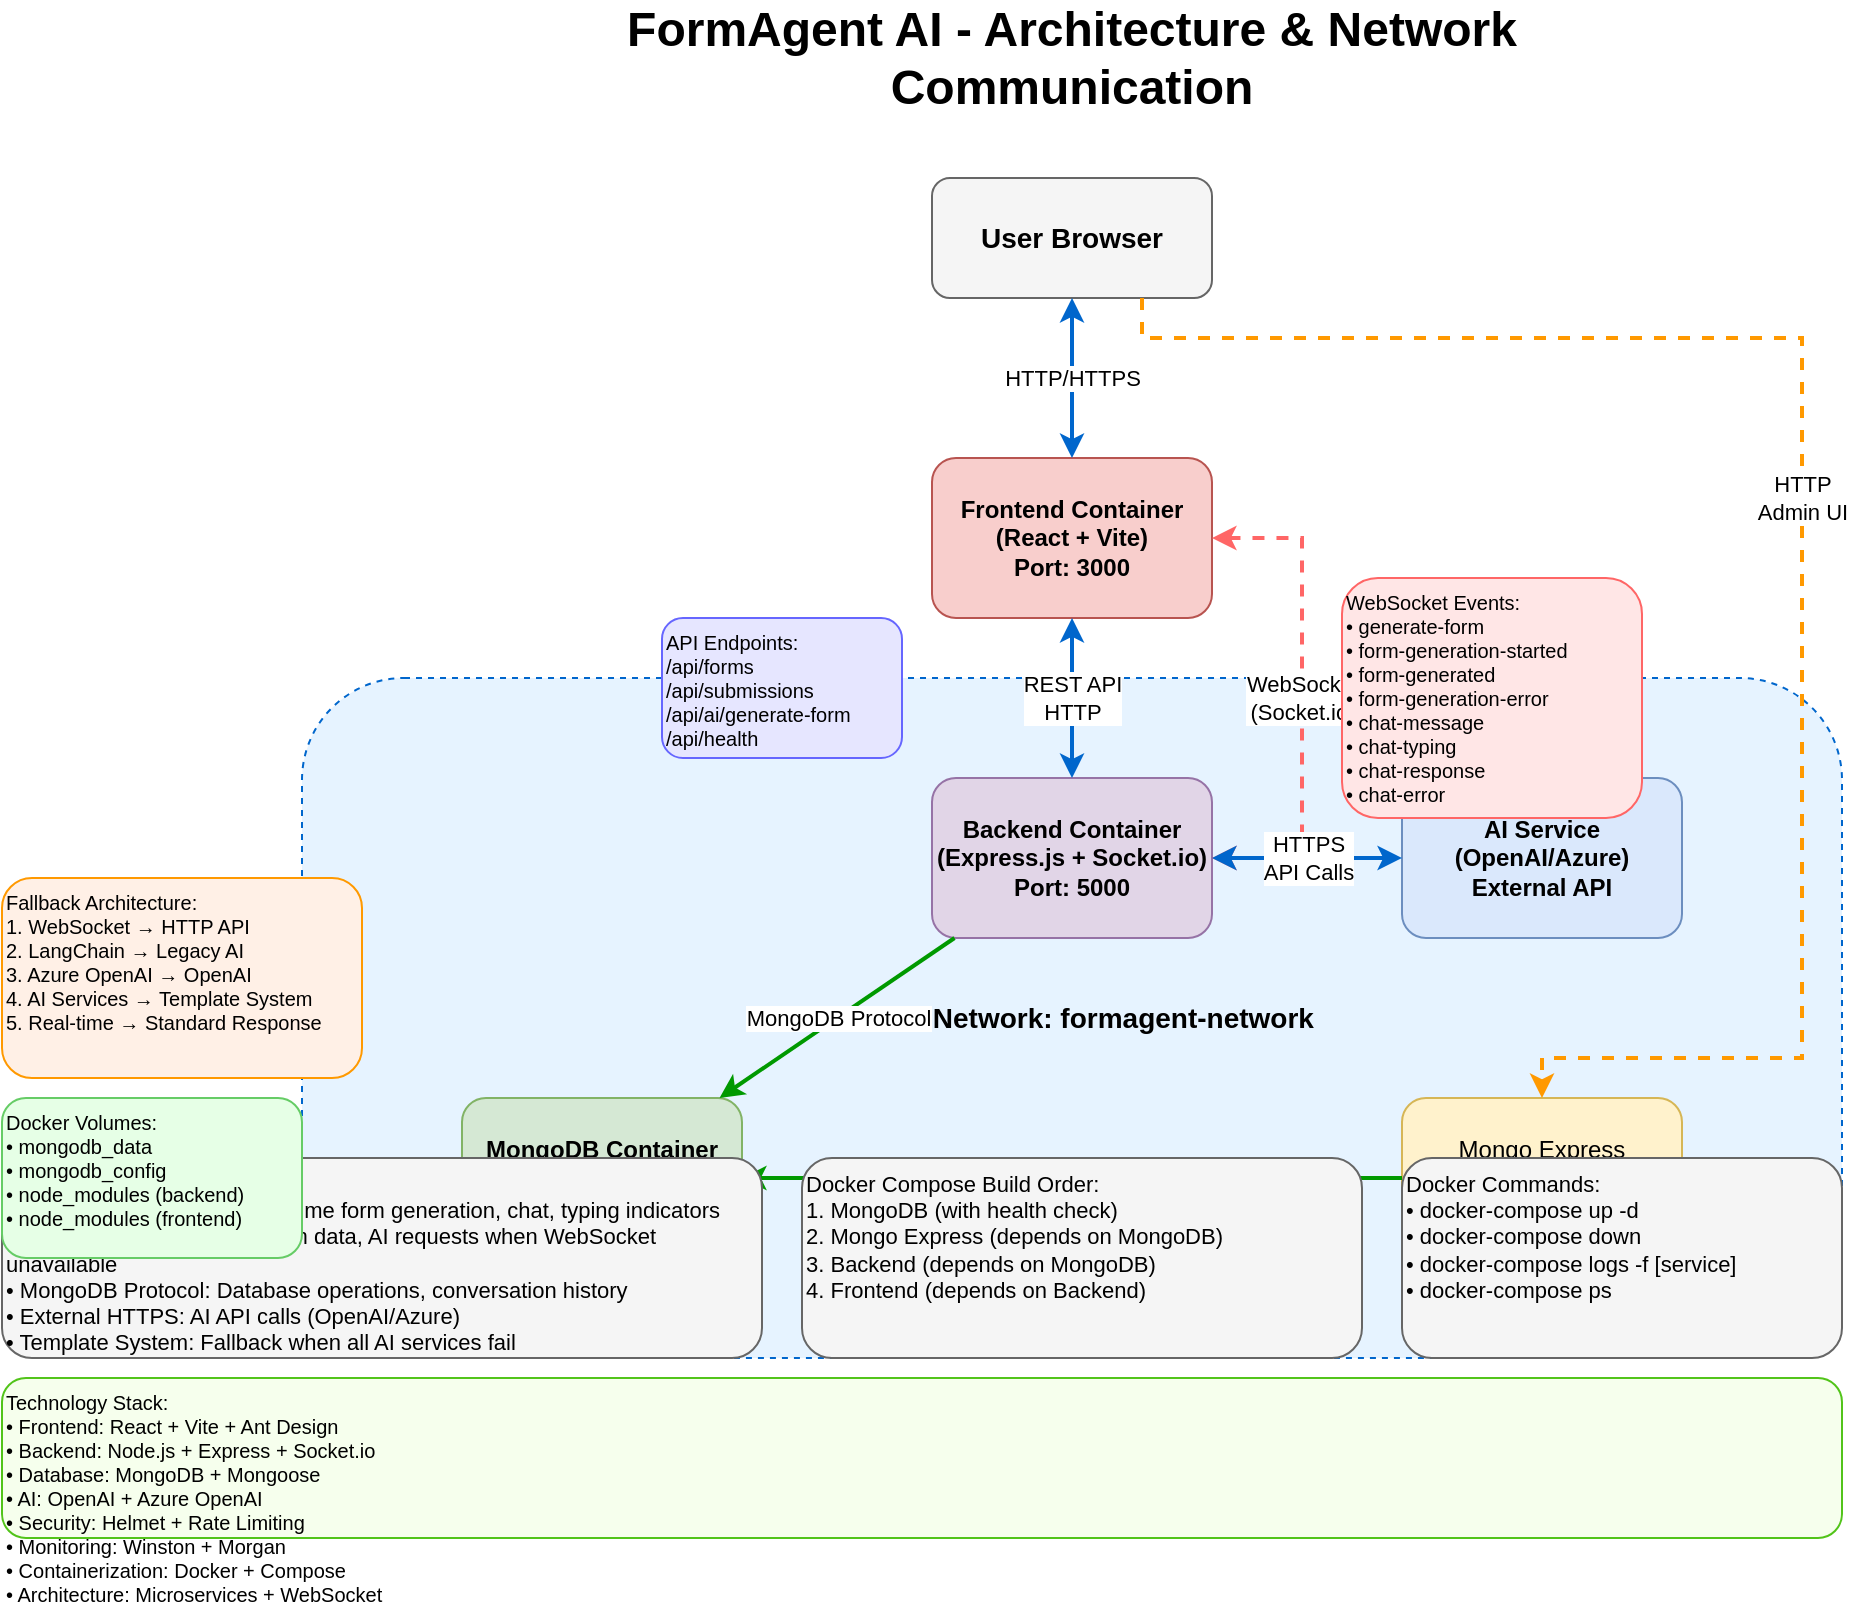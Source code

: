 <mxfile>
    <diagram name="FormAgent-Architecture" id="architecture-diagram">
        <mxGraphModel dx="1114" dy="309" grid="1" gridSize="10" guides="1" tooltips="1" connect="1" arrows="1" fold="1" page="1" pageScale="1" pageWidth="1169" pageHeight="827" math="0" shadow="0">
            <root>
                <mxCell id="0"/>
                <mxCell id="1" parent="0"/>
                <mxCell id="docker-network" value="Docker Network: formagent-network" style="rounded=1;whiteSpace=wrap;html=1;fillColor=#e6f3ff;strokeColor=#0066cc;fontSize=14;fontStyle=1;dashed=1;" parent="1" vertex="1">
                    <mxGeometry x="200" y="350" width="770" height="340" as="geometry"/>
                </mxCell>
                <mxCell id="title" value="FormAgent AI - Architecture &amp; Network Communication" style="text;html=1;strokeColor=none;fillColor=none;align=center;verticalAlign=middle;whiteSpace=wrap;rounded=0;fontSize=24;fontStyle=1;" parent="1" vertex="1">
                    <mxGeometry x="350" y="20" width="470" height="40" as="geometry"/>
                </mxCell>
                <mxCell id="browser" value="User Browser" style="rounded=1;whiteSpace=wrap;html=1;fillColor=#f5f5f5;strokeColor=#666666;fontSize=14;fontStyle=1;" parent="1" vertex="1">
                    <mxGeometry x="515" y="100" width="140" height="60" as="geometry"/>
                </mxCell>
                <mxCell id="frontend" value="Frontend Container&#xa;(React + Vite)&#xa;Port: 3000" style="rounded=1;whiteSpace=wrap;html=1;fillColor=#f8cecc;strokeColor=#b85450;fontSize=12;fontStyle=1;" parent="1" vertex="1">
                    <mxGeometry x="515" y="240" width="140" height="80" as="geometry"/>
                </mxCell>
                <mxCell id="backend" value="Backend Container&#xa;(Express.js + Socket.io)&#xa;Port: 5000" style="rounded=1;whiteSpace=wrap;html=1;fillColor=#e1d5e7;strokeColor=#9673a6;fontSize=12;fontStyle=1;" parent="1" vertex="1">
                    <mxGeometry x="515" y="400" width="140" height="80" as="geometry"/>
                </mxCell>
                <mxCell id="mongodb" value="MongoDB Container&#xa;(mongo:7.0)&#xa;Port: 27017" style="rounded=1;whiteSpace=wrap;html=1;fillColor=#d5e8d4;strokeColor=#82b366;fontSize=12;fontStyle=1;" parent="1" vertex="1">
                    <mxGeometry x="280" y="560" width="140" height="80" as="geometry"/>
                </mxCell>
                <mxCell id="mongo-express" value="Mongo Express&#xa;(mongo-express:1.0.2)&#xa;Port: 8081" style="rounded=1;whiteSpace=wrap;html=1;fillColor=#fff2cc;strokeColor=#d6b656;fontSize=12;" parent="1" vertex="1">
                    <mxGeometry x="750" y="560" width="140" height="80" as="geometry"/>
                </mxCell>
                <mxCell id="ai-service" value="AI Service&#xa;(OpenAI/Azure)&#xa;External API" style="rounded=1;whiteSpace=wrap;html=1;fillColor=#dae8fc;strokeColor=#6c8ebf;fontSize=12;fontStyle=1;" parent="1" vertex="1">
                    <mxGeometry x="750" y="400" width="140" height="80" as="geometry"/>
                </mxCell>
                <mxCell id="http1" value="HTTP/HTTPS" style="endArrow=classic;startArrow=classic;html=1;rounded=0;strokeWidth=2;strokeColor=#0066cc;" parent="1" source="browser" target="frontend" edge="1">
                    <mxGeometry width="50" height="50" relative="1" as="geometry">
                        <mxPoint x="585" y="200" as="sourcePoint"/>
                        <mxPoint x="585" y="240" as="targetPoint"/>
                    </mxGeometry>
                </mxCell>
                <mxCell id="http2" value="REST API&#xa;HTTP" style="endArrow=classic;startArrow=classic;html=1;rounded=0;strokeWidth=2;strokeColor=#0066cc;" parent="1" source="frontend" target="backend" edge="1">
                    <mxGeometry width="50" height="50" relative="1" as="geometry">
                        <mxPoint x="585" y="340" as="sourcePoint"/>
                        <mxPoint x="585" y="380" as="targetPoint"/>
                    </mxGeometry>
                </mxCell>
                <mxCell id="websocket" value="WebSocket&#xa;(Socket.io)" style="endArrow=classic;startArrow=classic;html=1;rounded=0;strokeWidth=2;strokeColor=#ff6666;dashed=1;" parent="1" edge="1">
                    <mxGeometry width="50" height="50" relative="1" as="geometry">
                        <mxPoint x="655" y="280" as="sourcePoint"/>
                        <mxPoint x="655" y="440" as="targetPoint"/>
                        <Array as="points">
                            <mxPoint x="700" y="280"/>
                            <mxPoint x="700" y="440"/>
                        </Array>
                    </mxGeometry>
                </mxCell>
                <mxCell id="mongo-conn" value="MongoDB Protocol" style="endArrow=classic;html=1;rounded=0;strokeWidth=2;strokeColor=#009900;" parent="1" source="backend" target="mongodb" edge="1">
                    <mxGeometry width="50" height="50" relative="1" as="geometry">
                        <mxPoint x="515" y="480" as="sourcePoint"/>
                        <mxPoint x="420" y="560" as="targetPoint"/>
                    </mxGeometry>
                </mxCell>
                <mxCell id="ai-conn" value="HTTPS&#xa;API Calls" style="endArrow=classic;startArrow=classic;html=1;rounded=0;strokeWidth=2;strokeColor=#0066cc;" parent="1" source="backend" target="ai-service" edge="1">
                    <mxGeometry width="50" height="50" relative="1" as="geometry">
                        <mxPoint x="655" y="440" as="sourcePoint"/>
                        <mxPoint x="750" y="440" as="targetPoint"/>
                    </mxGeometry>
                </mxCell>
                <mxCell id="mexpress-conn" value="MongoDB Protocol" style="endArrow=classic;html=1;rounded=0;strokeWidth=2;strokeColor=#009900;" parent="1" source="mongo-express" target="mongodb" edge="1">
                    <mxGeometry width="50" height="50" relative="1" as="geometry">
                        <mxPoint x="750" y="600" as="sourcePoint"/>
                        <mxPoint x="420" y="600" as="targetPoint"/>
                    </mxGeometry>
                </mxCell>
                <mxCell id="admin-conn" value="HTTP&#xa;Admin UI" style="endArrow=classic;html=1;rounded=0;strokeWidth=2;strokeColor=#ff9900;dashed=1;" parent="1" edge="1">
                    <mxGeometry width="50" height="50" relative="1" as="geometry">
                        <mxPoint x="620" y="160" as="sourcePoint"/>
                        <mxPoint x="820" y="560" as="targetPoint"/>
                        <Array as="points">
                            <mxPoint x="620" y="180"/>
                            <mxPoint x="950" y="180"/>
                            <mxPoint x="950" y="540"/>
                            <mxPoint x="820" y="540"/>
                        </Array>
                    </mxGeometry>
                </mxCell>
                <mxCell id="comm-details" value="Communication Types:&#xa;• WebSocket (Primary): Real-time form generation, chat, typing indicators&#xa;• HTTP/REST (Fallback): Form data, AI requests when WebSocket unavailable&#xa;• MongoDB Protocol: Database operations, conversation history&#xa;• External HTTPS: AI API calls (OpenAI/Azure)&#xa;• Template System: Fallback when all AI services fail" style="rounded=1;whiteSpace=wrap;html=1;fillColor=#f5f5f5;strokeColor=#666666;fontSize=11;align=left;verticalAlign=top;" parent="1" vertex="1">
                    <mxGeometry x="50" y="590" width="380" height="100" as="geometry"/>
                </mxCell>
                <mxCell id="build-order" value="Docker Compose Build Order:&#xa;1. MongoDB (with health check)&#xa;2. Mongo Express (depends on MongoDB)&#xa;3. Backend (depends on MongoDB)&#xa;4. Frontend (depends on Backend)" style="rounded=1;whiteSpace=wrap;html=1;fillColor=#f5f5f5;strokeColor=#666666;fontSize=11;align=left;verticalAlign=top;" parent="1" vertex="1">
                    <mxGeometry x="450" y="590" width="280" height="100" as="geometry"/>
                </mxCell>
                <mxCell id="docker-cmds" value="Docker Commands:&#xa;• docker-compose up -d&#xa;• docker-compose down&#xa;• docker-compose logs -f [service]&#xa;• docker-compose ps" style="rounded=1;whiteSpace=wrap;html=1;fillColor=#f5f5f5;strokeColor=#666666;fontSize=11;align=left;verticalAlign=top;" parent="1" vertex="1">
                    <mxGeometry x="750" y="590" width="220" height="100" as="geometry"/>
                </mxCell>
                <mxCell id="tech-stack" value="Technology Stack:&#xa;• Frontend: React + Vite + Ant Design&#xa;• Backend: Node.js + Express + Socket.io&#xa;• Database: MongoDB + Mongoose&#xa;• AI: OpenAI + Azure OpenAI&#xa;• Security: Helmet + Rate Limiting&#xa;• Monitoring: Winston + Morgan&#xa;• Containerization: Docker + Compose&#xa;• Architecture: Microservices + WebSocket" style="rounded=1;whiteSpace=wrap;html=1;fillColor=#f6ffed;strokeColor=#52c41a;fontSize=10;align=left;verticalAlign=top;" parent="1" vertex="1">
                    <mxGeometry x="50" y="700" width="920" height="80" as="geometry"/>
                </mxCell>
                <mxCell id="ws-details" value="WebSocket Events:&#xa;• generate-form&#xa;• form-generation-started&#xa;• form-generated&#xa;• form-generation-error&#xa;• chat-message&#xa;• chat-typing&#xa;• chat-response&#xa;• chat-error" style="rounded=1;whiteSpace=wrap;html=1;fillColor=#ffe6e6;strokeColor=#ff6666;fontSize=10;align=left;verticalAlign=top;" parent="1" vertex="1">
                    <mxGeometry x="720" y="300" width="150" height="120" as="geometry"/>
                </mxCell>
                <mxCell id="api-endpoints" value="API Endpoints:&#xa;/api/forms&#xa;/api/submissions&#xa;/api/ai/generate-form&#xa;/api/health" style="rounded=1;whiteSpace=wrap;html=1;fillColor=#e6e6ff;strokeColor=#6666ff;fontSize=10;align=left;verticalAlign=top;" parent="1" vertex="1">
                    <mxGeometry x="380" y="320" width="120" height="70" as="geometry"/>
                </mxCell>
                <mxCell id="volumes" value="Docker Volumes:&#xa;• mongodb_data&#xa;• mongodb_config&#xa;• node_modules (backend)&#xa;• node_modules (frontend)" style="rounded=1;whiteSpace=wrap;html=1;fillColor=#e6ffe6;strokeColor=#66cc66;fontSize=10;align=left;verticalAlign=top;" parent="1" vertex="1">
                    <mxGeometry x="50" y="560" width="150" height="80" as="geometry"/>
                </mxCell>
                <mxCell id="fallback-flow" value="Fallback Architecture:&#xa;1. WebSocket → HTTP API&#xa;2. LangChain → Legacy AI&#xa;3. Azure OpenAI → OpenAI&#xa;4. AI Services → Template System&#xa;5. Real-time → Standard Response" style="rounded=1;whiteSpace=wrap;html=1;fillColor=#fff0e6;strokeColor=#ff9900;fontSize=10;align=left;verticalAlign=top;" parent="1" vertex="1">
                    <mxGeometry x="50" y="450" width="180" height="100" as="geometry"/>
                </mxCell>
                <mxCell id="new-features" value="New Features:&#xa;• Personal & Guidelines Config&#xa;• Guardrails System&#xa;• Conversation History (Long/Short)&#xa;• Persistent Context Management&#xa;• Database Form Saving&#xa;• Enhanced Form Templates&#xa;• Safety Content Validation&#xa;• User Preference Learning" style="rounded=1;whiteSpace=wrap;html=1;fillColor=#e6f7ff;strokeColor=#1890ff;fontSize=10;align=left;verticalAlign=top;" parent="1" vertex="1">
                    <mxGeometry x="250" y="450" width="200" height="130" as="geometry"/>
                </mxCell>
                <mxCell id="context-mgmt" value="Context Management:&#xa;• In-memory active conversations&#xa;• MongoDB persistent storage&#xa;• Short-term memory (20 messages)&#xa;• Long-term summary & preferences&#xa;• User type classification&#xa;• Topic extraction & frequency&#xa;• Auto-archival after 30 days&#xa;• Conversation quality analysis" style="rounded=1;whiteSpace=wrap;html=1;fillColor=#f0f5ff;strokeColor=#722ed1;fontSize=10;align=left;verticalAlign=top;" parent="1" vertex="1">
                    <mxGeometry x="470" y="450" width="200" height="130" as="geometry"/>
                </mxCell>
                <mxCell id="guardrails" value="Guardrails & Safety:&#xa;• Content safety checking&#xa;• Form design validation&#xa;• Forbidden field detection&#xa;• GDPR compliance warnings&#xa;• Response quality improvement&#xa;• Violation logging & monitoring&#xa;• User intent classification&#xa;• Sensitive data protection" style="rounded=1;whiteSpace=wrap;html=1;fillColor=#fff1f0;strokeColor=#ff4d4f;fontSize=10;align=left;verticalAlign=top;" parent="1" vertex="1">
                    <mxGeometry x="690" y="450" width="200" height="130" as="geometry"/>
                </mxCell>
            </root>
        </mxGraphModel>
    </diagram>
    <diagram name="Agent-Architecture" id="agent-architecture-diagram">
        <mxGraphModel dx="1114" dy="309" grid="1" gridSize="10" guides="1" tooltips="1" connect="1" arrows="1" fold="1" page="1" pageScale="1" pageWidth="1169" pageHeight="827" math="0" shadow="0">
            <root>
                <mxCell id="0"/>
                <mxCell id="1" parent="0"/>
                <mxCell id="agent-title" value="Enhanced AI Agent System Architecture" style="text;html=1;strokeColor=none;fillColor=none;align=center;verticalAlign=middle;whiteSpace=wrap;rounded=0;fontSize=24;fontStyle=1;" parent="1" vertex="1">
                    <mxGeometry x="350" y="20" width="470" height="40" as="geometry"/>
                </mxCell>
                <mxCell id="enhanced-service" value="EnhancedAgentService&#xa;(Singleton)" style="rounded=1;whiteSpace=wrap;html=1;fillColor=#dae8fc;strokeColor=#6c8ebf;fontSize=14;fontStyle=1;" parent="1" vertex="1">
                    <mxGeometry x="470" y="100" width="230" height="80" as="geometry"/>
                </mxCell>
                <mxCell id="formbuilder-agent" value="FormBuilderAgent" style="rounded=1;whiteSpace=wrap;html=1;fillColor=#e1d5e7;strokeColor=#9673a6;fontSize=14;fontStyle=1;" parent="1" vertex="1">
                    <mxGeometry x="250" y="250" width="200" height="60" as="geometry"/>
                </mxCell>
                <mxCell id="chatassistant-agent" value="ChatAssistantAgent" style="rounded=1;whiteSpace=wrap;html=1;fillColor=#e1d5e7;strokeColor=#9673a6;fontSize=14;fontStyle=1;" parent="1" vertex="1">
                    <mxGeometry x="720" y="250" width="200" height="60" as="geometry"/>
                </mxCell>
                <mxCell id="form-capabilities" value="Capabilities:&#xa;• Form Generation&#xa;• Form Optimization&#xa;• Form Validation&#xa;• Field Suggestions&#xa;• UX Improvements" style="rounded=1;whiteSpace=wrap;html=1;fillColor=#f8cecc;strokeColor=#b85450;fontSize=12;align=left;" parent="1" vertex="1">
                    <mxGeometry x="260" y="450" width="180" height="100" as="geometry"/>
                </mxCell>
                <mxCell id="chat-capabilities" value="Capabilities:&#xa;• Natural Conversation&#xa;• Knowledge Queries&#xa;• Context Management&#xa;• Conversation Analysis&#xa;• Memory (20 messages)" style="rounded=1;whiteSpace=wrap;html=1;fillColor=#f8cecc;strokeColor=#b85450;fontSize=12;align=left;" parent="1" vertex="1">
                    <mxGeometry x="960" y="340" width="180" height="100" as="geometry"/>
                </mxCell>
                <mxCell id="openai-client" value="OpenAI Client&#xa;(OpenAI / AzureOpenAI)" style="rounded=1;whiteSpace=wrap;html=1;fillColor=#d5e8d4;strokeColor=#82b366;fontSize=14;fontStyle=1;" parent="1" vertex="1">
                    <mxGeometry x="470" y="480" width="230" height="60" as="geometry"/>
                </mxCell>
                <mxCell id="config-box" value="Configuration:&#xa;• Provider: Azure/OpenAI&#xa;• Model: gpt-3.5-turbo&#xa;• Temperature: 0.7&#xa;• Max Tokens: 2000&#xa;• API Keys from env" style="rounded=1;whiteSpace=wrap;html=1;fillColor=#fff2cc;strokeColor=#d6b656;fontSize=12;align=left;" parent="1" vertex="1">
                    <mxGeometry x="50" y="100" width="180" height="100" as="geometry"/>
                </mxCell>
                <mxCell id="api-routes" value="API Routes&#xa;(/api/ai/*)" style="rounded=1;whiteSpace=wrap;html=1;fillColor=#e6f3ff;strokeColor=#0066cc;fontSize=14;fontStyle=1;" parent="1" vertex="1">
                    <mxGeometry x="940" y="100" width="180" height="60" as="geometry"/>
                </mxCell>
                <mxCell id="route-endpoints" value="Endpoints:&#xa;• /generate-form&#xa;• /chat&#xa;• /optimize-form/:id&#xa;• /validate-form&#xa;• /chat/analyze/:id&#xa;• /health&#xa;• /stats&#xa;• /config" style="rounded=1;whiteSpace=wrap;html=1;fillColor=#e6e6ff;strokeColor=#6666ff;fontSize=11;align=left;" parent="1" vertex="1">
                    <mxGeometry x="960" y="180" width="140" height="120" as="geometry"/>
                </mxCell>
                <mxCell id="memory-mgmt" value="Conversation Memory:&#xa;• Map&lt;conversationId, messages[]&gt;&#xa;• Max 20 messages per conversation&#xa;• Max 100 conversations&#xa;• Auto cleanup old conversations" style="rounded=1;whiteSpace=wrap;html=1;fillColor=#ffe6e6;strokeColor=#ff6666;fontSize=11;align=left;" parent="1" vertex="1">
                    <mxGeometry x="720" y="480" width="220" height="90" as="geometry"/>
                </mxCell>
                <mxCell id="legacy-service" value="Legacy AIService&#xa;(Fallback)" style="rounded=1;whiteSpace=wrap;html=1;fillColor=#f5f5f5;strokeColor=#666666;fontSize=12;fontStyle=1;dashed=1;" parent="1" vertex="1">
                    <mxGeometry x="505" y="250" width="160" height="60" as="geometry"/>
                </mxCell>
                <mxCell id="conn1" value="" style="endArrow=classic;html=1;rounded=0;strokeWidth=2;" parent="1" source="enhanced-service" target="formbuilder-agent" edge="1">
                    <mxGeometry width="50" height="50" relative="1" as="geometry"/>
                </mxCell>
                <mxCell id="conn2" value="" style="endArrow=classic;html=1;rounded=0;strokeWidth=2;" parent="1" source="enhanced-service" target="chatassistant-agent" edge="1">
                    <mxGeometry width="50" height="50" relative="1" as="geometry"/>
                </mxCell>
                <mxCell id="conn3" value="" style="endArrow=classic;html=1;rounded=0;strokeWidth=2;" parent="1" source="formbuilder-agent" target="form-capabilities" edge="1">
                    <mxGeometry width="50" height="50" relative="1" as="geometry"/>
                </mxCell>
                <mxCell id="conn4" value="" style="endArrow=classic;html=1;rounded=0;strokeWidth=2;" parent="1" source="chatassistant-agent" target="chat-capabilities" edge="1">
                    <mxGeometry width="50" height="50" relative="1" as="geometry"/>
                </mxCell>
                <mxCell id="conn5" value="Uses" style="endArrow=classic;html=1;rounded=0;strokeWidth=2;" parent="1" source="formbuilder-agent" target="openai-client" edge="1">
                    <mxGeometry width="50" height="50" relative="1" as="geometry"/>
                </mxCell>
                <mxCell id="conn6" value="Uses" style="endArrow=classic;html=1;rounded=0;strokeWidth=2;" parent="1" source="chatassistant-agent" target="openai-client" edge="1">
                    <mxGeometry width="50" height="50" relative="1" as="geometry"/>
                </mxCell>
                <mxCell id="conn7" value="Initializes" style="endArrow=classic;html=1;rounded=0;strokeWidth=2;dashed=1;" parent="1" source="config-box" target="enhanced-service" edge="1">
                    <mxGeometry width="50" height="50" relative="1" as="geometry"/>
                </mxCell>
                <mxCell id="conn8" value="Calls" style="endArrow=classic;html=1;rounded=0;strokeWidth=2;" parent="1" source="api-routes" target="enhanced-service" edge="1">
                    <mxGeometry width="50" height="50" relative="1" as="geometry"/>
                </mxCell>
                <mxCell id="conn9" value="Fallback" style="endArrow=classic;html=1;rounded=0;strokeWidth=2;strokeColor=#999999;dashed=1;" parent="1" source="enhanced-service" target="legacy-service" edge="1">
                    <mxGeometry width="50" height="50" relative="1" as="geometry"/>
                </mxCell>
                <mxCell id="conn10" value="" style="endArrow=classic;html=1;rounded=0;strokeWidth=2;" parent="1" source="chatassistant-agent" target="memory-mgmt" edge="1">
                    <mxGeometry width="50" height="50" relative="1" as="geometry"/>
                </mxCell>
                <mxCell id="features-box" value="Key Features:&#xa;• Multi-agent architecture&#xa;• Direct OpenAI integration (no LangChain)&#xa;• Conversation memory management&#xa;• Automatic fallback to legacy service&#xa;• Support for Azure OpenAI &amp; OpenAI&#xa;• Health checks and statistics&#xa;• Structured logging with Winston" style="rounded=1;whiteSpace=wrap;html=1;fillColor=#e6ffe6;strokeColor=#66cc66;fontSize=12;align=left;" parent="1" vertex="1">
                    <mxGeometry x="50" y="600" width="350" height="120" as="geometry"/>
                </mxCell>
                <mxCell id="form-methods" value="FormBuilder Methods:&#xa;• generateForm()&#xa;• optimizeForm()&#xa;• validateForm()&#xa;• parseFormResult()&#xa;• buildPrompts()" style="rounded=1;whiteSpace=wrap;html=1;fillColor=#f5f5f5;strokeColor=#666666;fontSize=10;align=left;" parent="1" vertex="1">
                    <mxGeometry x="80" y="450" width="150" height="100" as="geometry"/>
                </mxCell>
                <mxCell id="chat-methods" value="ChatAssistant Methods:&#xa;• handleChatMessage()&#xa;• handleKnowledgeQuery()&#xa;• analyzeConversation()&#xa;• getConversationSummary()&#xa;• clearConversationHistory()" style="rounded=1;whiteSpace=wrap;html=1;fillColor=#f5f5f5;strokeColor=#666666;fontSize=10;align=left;" parent="1" vertex="1">
                    <mxGeometry x="500" y="320" width="170" height="100" as="geometry"/>
                </mxCell>
                <mxCell id="dataflow-title" value="Data Flow Example:" style="text;html=1;strokeColor=none;fillColor=none;align=left;verticalAlign=middle;whiteSpace=wrap;rounded=0;fontSize=14;fontStyle=1;" parent="1" vertex="1">
                    <mxGeometry x="450" y="600" width="150" height="30" as="geometry"/>
                </mxCell>
                <mxCell id="flow1" value="1. User sends chat message" style="rounded=1;whiteSpace=wrap;html=1;fillColor=#dae8fc;strokeColor=#6c8ebf;fontSize=11;" parent="1" vertex="1">
                    <mxGeometry x="450" y="640" width="170" height="30" as="geometry"/>
                </mxCell>
                <mxCell id="flow2" value="2. API Route → EnhancedAgentService" style="rounded=1;whiteSpace=wrap;html=1;fillColor=#dae8fc;strokeColor=#6c8ebf;fontSize=11;" parent="1" vertex="1">
                    <mxGeometry x="640" y="640" width="230" height="30" as="geometry"/>
                </mxCell>
                <mxCell id="flow3" value="3. Service → ChatAssistantAgent" style="rounded=1;whiteSpace=wrap;html=1;fillColor=#dae8fc;strokeColor=#6c8ebf;fontSize=11;" parent="1" vertex="1">
                    <mxGeometry x="890" y="640" width="190" height="30" as="geometry"/>
                </mxCell>
                <mxCell id="flow4" value="4. Agent → OpenAI API" style="rounded=1;whiteSpace=wrap;html=1;fillColor=#dae8fc;strokeColor=#6c8ebf;fontSize=11;" parent="1" vertex="1">
                    <mxGeometry x="450" y="680" width="140" height="30" as="geometry"/>
                </mxCell>
                <mxCell id="flow5" value="5. Store in conversation memory" style="rounded=1;whiteSpace=wrap;html=1;fillColor=#dae8fc;strokeColor=#6c8ebf;fontSize=11;" parent="1" vertex="1">
                    <mxGeometry x="610" y="680" width="190" height="30" as="geometry"/>
                </mxCell>
                <mxCell id="flow6" value="6. Return response to user" style="rounded=1;whiteSpace=wrap;html=1;fillColor=#dae8fc;strokeColor=#6c8ebf;fontSize=11;" parent="1" vertex="1">
                    <mxGeometry x="820" y="680" width="160" height="30" as="geometry"/>
                </mxCell>
            </root>
        </mxGraphModel>
    </diagram>
</mxfile>